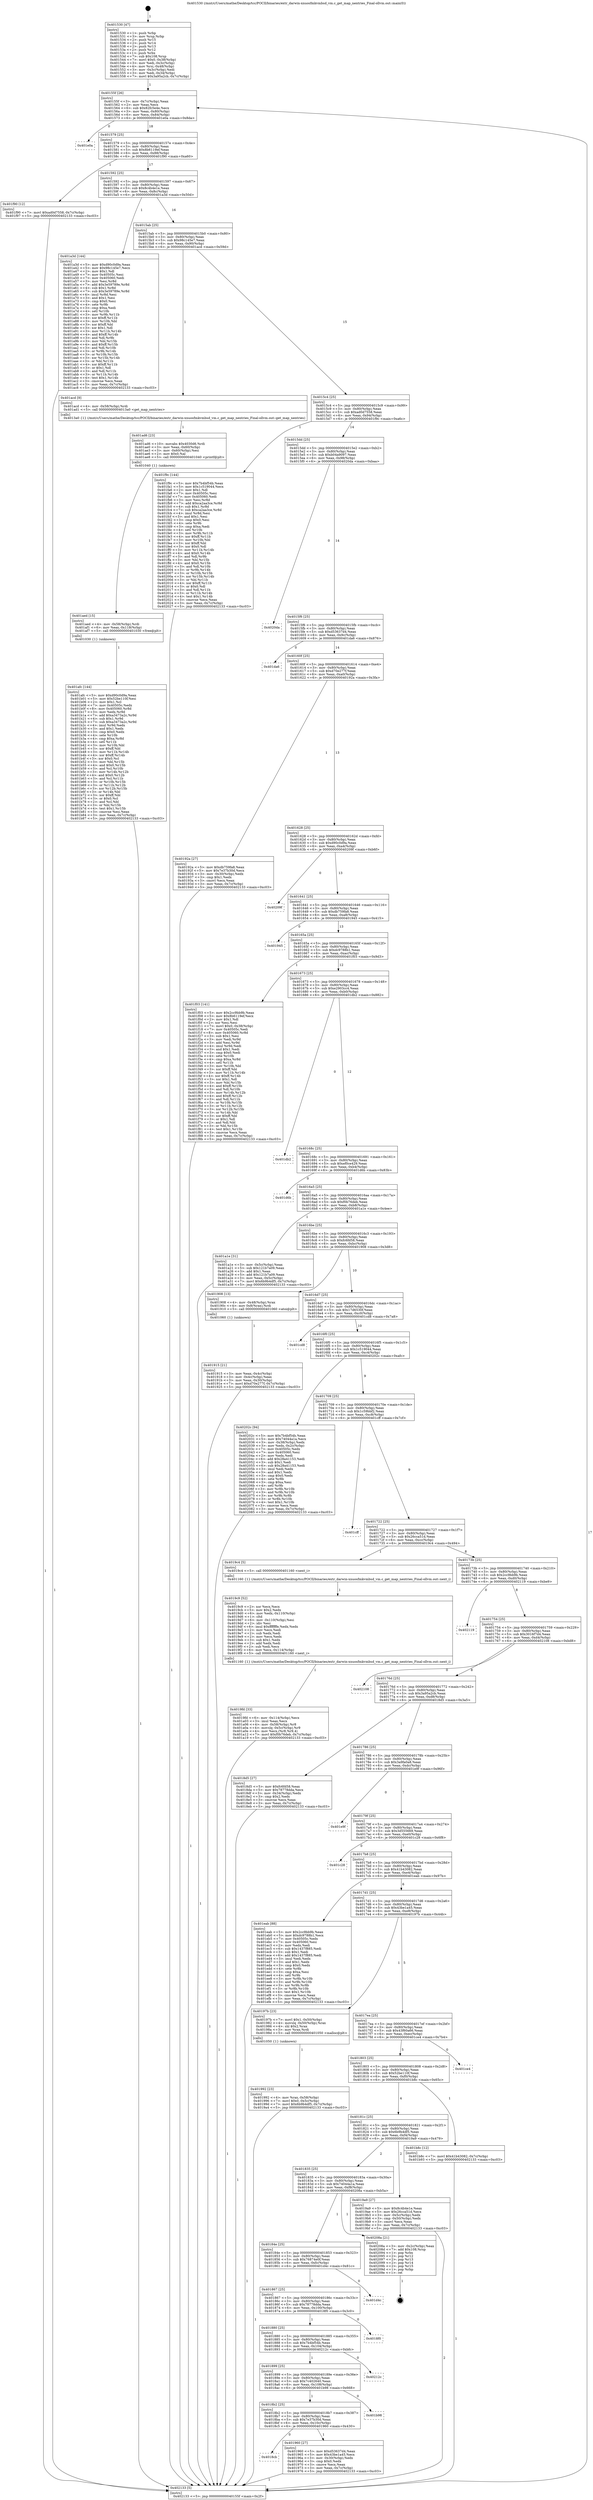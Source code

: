 digraph "0x401530" {
  label = "0x401530 (/mnt/c/Users/mathe/Desktop/tcc/POCII/binaries/extr_darwin-xnuosfmkvmbsd_vm.c_get_map_nentries_Final-ollvm.out::main(0))"
  labelloc = "t"
  node[shape=record]

  Entry [label="",width=0.3,height=0.3,shape=circle,fillcolor=black,style=filled]
  "0x40155f" [label="{
     0x40155f [26]\l
     | [instrs]\l
     &nbsp;&nbsp;0x40155f \<+3\>: mov -0x7c(%rbp),%eax\l
     &nbsp;&nbsp;0x401562 \<+2\>: mov %eax,%ecx\l
     &nbsp;&nbsp;0x401564 \<+6\>: sub $0x82fc5e4e,%ecx\l
     &nbsp;&nbsp;0x40156a \<+3\>: mov %eax,-0x80(%rbp)\l
     &nbsp;&nbsp;0x40156d \<+6\>: mov %ecx,-0x84(%rbp)\l
     &nbsp;&nbsp;0x401573 \<+6\>: je 0000000000401e0a \<main+0x8da\>\l
  }"]
  "0x401e0a" [label="{
     0x401e0a\l
  }", style=dashed]
  "0x401579" [label="{
     0x401579 [25]\l
     | [instrs]\l
     &nbsp;&nbsp;0x401579 \<+5\>: jmp 000000000040157e \<main+0x4e\>\l
     &nbsp;&nbsp;0x40157e \<+3\>: mov -0x80(%rbp),%eax\l
     &nbsp;&nbsp;0x401581 \<+5\>: sub $0x8b6119ef,%eax\l
     &nbsp;&nbsp;0x401586 \<+6\>: mov %eax,-0x88(%rbp)\l
     &nbsp;&nbsp;0x40158c \<+6\>: je 0000000000401f90 \<main+0xa60\>\l
  }"]
  Exit [label="",width=0.3,height=0.3,shape=circle,fillcolor=black,style=filled,peripheries=2]
  "0x401f90" [label="{
     0x401f90 [12]\l
     | [instrs]\l
     &nbsp;&nbsp;0x401f90 \<+7\>: movl $0xad0d7558,-0x7c(%rbp)\l
     &nbsp;&nbsp;0x401f97 \<+5\>: jmp 0000000000402133 \<main+0xc03\>\l
  }"]
  "0x401592" [label="{
     0x401592 [25]\l
     | [instrs]\l
     &nbsp;&nbsp;0x401592 \<+5\>: jmp 0000000000401597 \<main+0x67\>\l
     &nbsp;&nbsp;0x401597 \<+3\>: mov -0x80(%rbp),%eax\l
     &nbsp;&nbsp;0x40159a \<+5\>: sub $0x8c4b4e1e,%eax\l
     &nbsp;&nbsp;0x40159f \<+6\>: mov %eax,-0x8c(%rbp)\l
     &nbsp;&nbsp;0x4015a5 \<+6\>: je 0000000000401a3d \<main+0x50d\>\l
  }"]
  "0x401afc" [label="{
     0x401afc [144]\l
     | [instrs]\l
     &nbsp;&nbsp;0x401afc \<+5\>: mov $0xd90c0d9a,%eax\l
     &nbsp;&nbsp;0x401b01 \<+5\>: mov $0x52be110f,%esi\l
     &nbsp;&nbsp;0x401b06 \<+2\>: mov $0x1,%cl\l
     &nbsp;&nbsp;0x401b08 \<+7\>: mov 0x40505c,%edx\l
     &nbsp;&nbsp;0x401b0f \<+8\>: mov 0x405060,%r8d\l
     &nbsp;&nbsp;0x401b17 \<+3\>: mov %edx,%r9d\l
     &nbsp;&nbsp;0x401b1a \<+7\>: add $0xa3473a2c,%r9d\l
     &nbsp;&nbsp;0x401b21 \<+4\>: sub $0x1,%r9d\l
     &nbsp;&nbsp;0x401b25 \<+7\>: sub $0xa3473a2c,%r9d\l
     &nbsp;&nbsp;0x401b2c \<+4\>: imul %r9d,%edx\l
     &nbsp;&nbsp;0x401b30 \<+3\>: and $0x1,%edx\l
     &nbsp;&nbsp;0x401b33 \<+3\>: cmp $0x0,%edx\l
     &nbsp;&nbsp;0x401b36 \<+4\>: sete %r10b\l
     &nbsp;&nbsp;0x401b3a \<+4\>: cmp $0xa,%r8d\l
     &nbsp;&nbsp;0x401b3e \<+4\>: setl %r11b\l
     &nbsp;&nbsp;0x401b42 \<+3\>: mov %r10b,%bl\l
     &nbsp;&nbsp;0x401b45 \<+3\>: xor $0xff,%bl\l
     &nbsp;&nbsp;0x401b48 \<+3\>: mov %r11b,%r14b\l
     &nbsp;&nbsp;0x401b4b \<+4\>: xor $0xff,%r14b\l
     &nbsp;&nbsp;0x401b4f \<+3\>: xor $0x0,%cl\l
     &nbsp;&nbsp;0x401b52 \<+3\>: mov %bl,%r15b\l
     &nbsp;&nbsp;0x401b55 \<+4\>: and $0x0,%r15b\l
     &nbsp;&nbsp;0x401b59 \<+3\>: and %cl,%r10b\l
     &nbsp;&nbsp;0x401b5c \<+3\>: mov %r14b,%r12b\l
     &nbsp;&nbsp;0x401b5f \<+4\>: and $0x0,%r12b\l
     &nbsp;&nbsp;0x401b63 \<+3\>: and %cl,%r11b\l
     &nbsp;&nbsp;0x401b66 \<+3\>: or %r10b,%r15b\l
     &nbsp;&nbsp;0x401b69 \<+3\>: or %r11b,%r12b\l
     &nbsp;&nbsp;0x401b6c \<+3\>: xor %r12b,%r15b\l
     &nbsp;&nbsp;0x401b6f \<+3\>: or %r14b,%bl\l
     &nbsp;&nbsp;0x401b72 \<+3\>: xor $0xff,%bl\l
     &nbsp;&nbsp;0x401b75 \<+3\>: or $0x0,%cl\l
     &nbsp;&nbsp;0x401b78 \<+2\>: and %cl,%bl\l
     &nbsp;&nbsp;0x401b7a \<+3\>: or %bl,%r15b\l
     &nbsp;&nbsp;0x401b7d \<+4\>: test $0x1,%r15b\l
     &nbsp;&nbsp;0x401b81 \<+3\>: cmovne %esi,%eax\l
     &nbsp;&nbsp;0x401b84 \<+3\>: mov %eax,-0x7c(%rbp)\l
     &nbsp;&nbsp;0x401b87 \<+5\>: jmp 0000000000402133 \<main+0xc03\>\l
  }"]
  "0x401a3d" [label="{
     0x401a3d [144]\l
     | [instrs]\l
     &nbsp;&nbsp;0x401a3d \<+5\>: mov $0xd90c0d9a,%eax\l
     &nbsp;&nbsp;0x401a42 \<+5\>: mov $0x98c145e7,%ecx\l
     &nbsp;&nbsp;0x401a47 \<+2\>: mov $0x1,%dl\l
     &nbsp;&nbsp;0x401a49 \<+7\>: mov 0x40505c,%esi\l
     &nbsp;&nbsp;0x401a50 \<+7\>: mov 0x405060,%edi\l
     &nbsp;&nbsp;0x401a57 \<+3\>: mov %esi,%r8d\l
     &nbsp;&nbsp;0x401a5a \<+7\>: add $0x3e59789e,%r8d\l
     &nbsp;&nbsp;0x401a61 \<+4\>: sub $0x1,%r8d\l
     &nbsp;&nbsp;0x401a65 \<+7\>: sub $0x3e59789e,%r8d\l
     &nbsp;&nbsp;0x401a6c \<+4\>: imul %r8d,%esi\l
     &nbsp;&nbsp;0x401a70 \<+3\>: and $0x1,%esi\l
     &nbsp;&nbsp;0x401a73 \<+3\>: cmp $0x0,%esi\l
     &nbsp;&nbsp;0x401a76 \<+4\>: sete %r9b\l
     &nbsp;&nbsp;0x401a7a \<+3\>: cmp $0xa,%edi\l
     &nbsp;&nbsp;0x401a7d \<+4\>: setl %r10b\l
     &nbsp;&nbsp;0x401a81 \<+3\>: mov %r9b,%r11b\l
     &nbsp;&nbsp;0x401a84 \<+4\>: xor $0xff,%r11b\l
     &nbsp;&nbsp;0x401a88 \<+3\>: mov %r10b,%bl\l
     &nbsp;&nbsp;0x401a8b \<+3\>: xor $0xff,%bl\l
     &nbsp;&nbsp;0x401a8e \<+3\>: xor $0x1,%dl\l
     &nbsp;&nbsp;0x401a91 \<+3\>: mov %r11b,%r14b\l
     &nbsp;&nbsp;0x401a94 \<+4\>: and $0xff,%r14b\l
     &nbsp;&nbsp;0x401a98 \<+3\>: and %dl,%r9b\l
     &nbsp;&nbsp;0x401a9b \<+3\>: mov %bl,%r15b\l
     &nbsp;&nbsp;0x401a9e \<+4\>: and $0xff,%r15b\l
     &nbsp;&nbsp;0x401aa2 \<+3\>: and %dl,%r10b\l
     &nbsp;&nbsp;0x401aa5 \<+3\>: or %r9b,%r14b\l
     &nbsp;&nbsp;0x401aa8 \<+3\>: or %r10b,%r15b\l
     &nbsp;&nbsp;0x401aab \<+3\>: xor %r15b,%r14b\l
     &nbsp;&nbsp;0x401aae \<+3\>: or %bl,%r11b\l
     &nbsp;&nbsp;0x401ab1 \<+4\>: xor $0xff,%r11b\l
     &nbsp;&nbsp;0x401ab5 \<+3\>: or $0x1,%dl\l
     &nbsp;&nbsp;0x401ab8 \<+3\>: and %dl,%r11b\l
     &nbsp;&nbsp;0x401abb \<+3\>: or %r11b,%r14b\l
     &nbsp;&nbsp;0x401abe \<+4\>: test $0x1,%r14b\l
     &nbsp;&nbsp;0x401ac2 \<+3\>: cmovne %ecx,%eax\l
     &nbsp;&nbsp;0x401ac5 \<+3\>: mov %eax,-0x7c(%rbp)\l
     &nbsp;&nbsp;0x401ac8 \<+5\>: jmp 0000000000402133 \<main+0xc03\>\l
  }"]
  "0x4015ab" [label="{
     0x4015ab [25]\l
     | [instrs]\l
     &nbsp;&nbsp;0x4015ab \<+5\>: jmp 00000000004015b0 \<main+0x80\>\l
     &nbsp;&nbsp;0x4015b0 \<+3\>: mov -0x80(%rbp),%eax\l
     &nbsp;&nbsp;0x4015b3 \<+5\>: sub $0x98c145e7,%eax\l
     &nbsp;&nbsp;0x4015b8 \<+6\>: mov %eax,-0x90(%rbp)\l
     &nbsp;&nbsp;0x4015be \<+6\>: je 0000000000401acd \<main+0x59d\>\l
  }"]
  "0x401aed" [label="{
     0x401aed [15]\l
     | [instrs]\l
     &nbsp;&nbsp;0x401aed \<+4\>: mov -0x58(%rbp),%rdi\l
     &nbsp;&nbsp;0x401af1 \<+6\>: mov %eax,-0x118(%rbp)\l
     &nbsp;&nbsp;0x401af7 \<+5\>: call 0000000000401030 \<free@plt\>\l
     | [calls]\l
     &nbsp;&nbsp;0x401030 \{1\} (unknown)\l
  }"]
  "0x401acd" [label="{
     0x401acd [9]\l
     | [instrs]\l
     &nbsp;&nbsp;0x401acd \<+4\>: mov -0x58(%rbp),%rdi\l
     &nbsp;&nbsp;0x401ad1 \<+5\>: call 00000000004013a0 \<get_map_nentries\>\l
     | [calls]\l
     &nbsp;&nbsp;0x4013a0 \{1\} (/mnt/c/Users/mathe/Desktop/tcc/POCII/binaries/extr_darwin-xnuosfmkvmbsd_vm.c_get_map_nentries_Final-ollvm.out::get_map_nentries)\l
  }"]
  "0x4015c4" [label="{
     0x4015c4 [25]\l
     | [instrs]\l
     &nbsp;&nbsp;0x4015c4 \<+5\>: jmp 00000000004015c9 \<main+0x99\>\l
     &nbsp;&nbsp;0x4015c9 \<+3\>: mov -0x80(%rbp),%eax\l
     &nbsp;&nbsp;0x4015cc \<+5\>: sub $0xad0d7558,%eax\l
     &nbsp;&nbsp;0x4015d1 \<+6\>: mov %eax,-0x94(%rbp)\l
     &nbsp;&nbsp;0x4015d7 \<+6\>: je 0000000000401f9c \<main+0xa6c\>\l
  }"]
  "0x401ad6" [label="{
     0x401ad6 [23]\l
     | [instrs]\l
     &nbsp;&nbsp;0x401ad6 \<+10\>: movabs $0x4030d6,%rdi\l
     &nbsp;&nbsp;0x401ae0 \<+3\>: mov %eax,-0x60(%rbp)\l
     &nbsp;&nbsp;0x401ae3 \<+3\>: mov -0x60(%rbp),%esi\l
     &nbsp;&nbsp;0x401ae6 \<+2\>: mov $0x0,%al\l
     &nbsp;&nbsp;0x401ae8 \<+5\>: call 0000000000401040 \<printf@plt\>\l
     | [calls]\l
     &nbsp;&nbsp;0x401040 \{1\} (unknown)\l
  }"]
  "0x401f9c" [label="{
     0x401f9c [144]\l
     | [instrs]\l
     &nbsp;&nbsp;0x401f9c \<+5\>: mov $0x7b4bf54b,%eax\l
     &nbsp;&nbsp;0x401fa1 \<+5\>: mov $0x1c519044,%ecx\l
     &nbsp;&nbsp;0x401fa6 \<+2\>: mov $0x1,%dl\l
     &nbsp;&nbsp;0x401fa8 \<+7\>: mov 0x40505c,%esi\l
     &nbsp;&nbsp;0x401faf \<+7\>: mov 0x405060,%edi\l
     &nbsp;&nbsp;0x401fb6 \<+3\>: mov %esi,%r8d\l
     &nbsp;&nbsp;0x401fb9 \<+7\>: add $0xca2aa3ce,%r8d\l
     &nbsp;&nbsp;0x401fc0 \<+4\>: sub $0x1,%r8d\l
     &nbsp;&nbsp;0x401fc4 \<+7\>: sub $0xca2aa3ce,%r8d\l
     &nbsp;&nbsp;0x401fcb \<+4\>: imul %r8d,%esi\l
     &nbsp;&nbsp;0x401fcf \<+3\>: and $0x1,%esi\l
     &nbsp;&nbsp;0x401fd2 \<+3\>: cmp $0x0,%esi\l
     &nbsp;&nbsp;0x401fd5 \<+4\>: sete %r9b\l
     &nbsp;&nbsp;0x401fd9 \<+3\>: cmp $0xa,%edi\l
     &nbsp;&nbsp;0x401fdc \<+4\>: setl %r10b\l
     &nbsp;&nbsp;0x401fe0 \<+3\>: mov %r9b,%r11b\l
     &nbsp;&nbsp;0x401fe3 \<+4\>: xor $0xff,%r11b\l
     &nbsp;&nbsp;0x401fe7 \<+3\>: mov %r10b,%bl\l
     &nbsp;&nbsp;0x401fea \<+3\>: xor $0xff,%bl\l
     &nbsp;&nbsp;0x401fed \<+3\>: xor $0x0,%dl\l
     &nbsp;&nbsp;0x401ff0 \<+3\>: mov %r11b,%r14b\l
     &nbsp;&nbsp;0x401ff3 \<+4\>: and $0x0,%r14b\l
     &nbsp;&nbsp;0x401ff7 \<+3\>: and %dl,%r9b\l
     &nbsp;&nbsp;0x401ffa \<+3\>: mov %bl,%r15b\l
     &nbsp;&nbsp;0x401ffd \<+4\>: and $0x0,%r15b\l
     &nbsp;&nbsp;0x402001 \<+3\>: and %dl,%r10b\l
     &nbsp;&nbsp;0x402004 \<+3\>: or %r9b,%r14b\l
     &nbsp;&nbsp;0x402007 \<+3\>: or %r10b,%r15b\l
     &nbsp;&nbsp;0x40200a \<+3\>: xor %r15b,%r14b\l
     &nbsp;&nbsp;0x40200d \<+3\>: or %bl,%r11b\l
     &nbsp;&nbsp;0x402010 \<+4\>: xor $0xff,%r11b\l
     &nbsp;&nbsp;0x402014 \<+3\>: or $0x0,%dl\l
     &nbsp;&nbsp;0x402017 \<+3\>: and %dl,%r11b\l
     &nbsp;&nbsp;0x40201a \<+3\>: or %r11b,%r14b\l
     &nbsp;&nbsp;0x40201d \<+4\>: test $0x1,%r14b\l
     &nbsp;&nbsp;0x402021 \<+3\>: cmovne %ecx,%eax\l
     &nbsp;&nbsp;0x402024 \<+3\>: mov %eax,-0x7c(%rbp)\l
     &nbsp;&nbsp;0x402027 \<+5\>: jmp 0000000000402133 \<main+0xc03\>\l
  }"]
  "0x4015dd" [label="{
     0x4015dd [25]\l
     | [instrs]\l
     &nbsp;&nbsp;0x4015dd \<+5\>: jmp 00000000004015e2 \<main+0xb2\>\l
     &nbsp;&nbsp;0x4015e2 \<+3\>: mov -0x80(%rbp),%eax\l
     &nbsp;&nbsp;0x4015e5 \<+5\>: sub $0xb04a9097,%eax\l
     &nbsp;&nbsp;0x4015ea \<+6\>: mov %eax,-0x98(%rbp)\l
     &nbsp;&nbsp;0x4015f0 \<+6\>: je 00000000004020da \<main+0xbaa\>\l
  }"]
  "0x4019fd" [label="{
     0x4019fd [33]\l
     | [instrs]\l
     &nbsp;&nbsp;0x4019fd \<+6\>: mov -0x114(%rbp),%ecx\l
     &nbsp;&nbsp;0x401a03 \<+3\>: imul %eax,%ecx\l
     &nbsp;&nbsp;0x401a06 \<+4\>: mov -0x58(%rbp),%r8\l
     &nbsp;&nbsp;0x401a0a \<+4\>: movslq -0x5c(%rbp),%r9\l
     &nbsp;&nbsp;0x401a0e \<+4\>: mov %ecx,(%r8,%r9,4)\l
     &nbsp;&nbsp;0x401a12 \<+7\>: movl $0xf0b76deb,-0x7c(%rbp)\l
     &nbsp;&nbsp;0x401a19 \<+5\>: jmp 0000000000402133 \<main+0xc03\>\l
  }"]
  "0x4020da" [label="{
     0x4020da\l
  }", style=dashed]
  "0x4015f6" [label="{
     0x4015f6 [25]\l
     | [instrs]\l
     &nbsp;&nbsp;0x4015f6 \<+5\>: jmp 00000000004015fb \<main+0xcb\>\l
     &nbsp;&nbsp;0x4015fb \<+3\>: mov -0x80(%rbp),%eax\l
     &nbsp;&nbsp;0x4015fe \<+5\>: sub $0xd53637d4,%eax\l
     &nbsp;&nbsp;0x401603 \<+6\>: mov %eax,-0x9c(%rbp)\l
     &nbsp;&nbsp;0x401609 \<+6\>: je 0000000000401da6 \<main+0x876\>\l
  }"]
  "0x4019c9" [label="{
     0x4019c9 [52]\l
     | [instrs]\l
     &nbsp;&nbsp;0x4019c9 \<+2\>: xor %ecx,%ecx\l
     &nbsp;&nbsp;0x4019cb \<+5\>: mov $0x2,%edx\l
     &nbsp;&nbsp;0x4019d0 \<+6\>: mov %edx,-0x110(%rbp)\l
     &nbsp;&nbsp;0x4019d6 \<+1\>: cltd\l
     &nbsp;&nbsp;0x4019d7 \<+6\>: mov -0x110(%rbp),%esi\l
     &nbsp;&nbsp;0x4019dd \<+2\>: idiv %esi\l
     &nbsp;&nbsp;0x4019df \<+6\>: imul $0xfffffffe,%edx,%edx\l
     &nbsp;&nbsp;0x4019e5 \<+2\>: mov %ecx,%edi\l
     &nbsp;&nbsp;0x4019e7 \<+2\>: sub %edx,%edi\l
     &nbsp;&nbsp;0x4019e9 \<+2\>: mov %ecx,%edx\l
     &nbsp;&nbsp;0x4019eb \<+3\>: sub $0x1,%edx\l
     &nbsp;&nbsp;0x4019ee \<+2\>: add %edx,%edi\l
     &nbsp;&nbsp;0x4019f0 \<+2\>: sub %edi,%ecx\l
     &nbsp;&nbsp;0x4019f2 \<+6\>: mov %ecx,-0x114(%rbp)\l
     &nbsp;&nbsp;0x4019f8 \<+5\>: call 0000000000401160 \<next_i\>\l
     | [calls]\l
     &nbsp;&nbsp;0x401160 \{1\} (/mnt/c/Users/mathe/Desktop/tcc/POCII/binaries/extr_darwin-xnuosfmkvmbsd_vm.c_get_map_nentries_Final-ollvm.out::next_i)\l
  }"]
  "0x401da6" [label="{
     0x401da6\l
  }", style=dashed]
  "0x40160f" [label="{
     0x40160f [25]\l
     | [instrs]\l
     &nbsp;&nbsp;0x40160f \<+5\>: jmp 0000000000401614 \<main+0xe4\>\l
     &nbsp;&nbsp;0x401614 \<+3\>: mov -0x80(%rbp),%eax\l
     &nbsp;&nbsp;0x401617 \<+5\>: sub $0xd70e277f,%eax\l
     &nbsp;&nbsp;0x40161c \<+6\>: mov %eax,-0xa0(%rbp)\l
     &nbsp;&nbsp;0x401622 \<+6\>: je 000000000040192a \<main+0x3fa\>\l
  }"]
  "0x401992" [label="{
     0x401992 [23]\l
     | [instrs]\l
     &nbsp;&nbsp;0x401992 \<+4\>: mov %rax,-0x58(%rbp)\l
     &nbsp;&nbsp;0x401996 \<+7\>: movl $0x0,-0x5c(%rbp)\l
     &nbsp;&nbsp;0x40199d \<+7\>: movl $0x6b9b4df5,-0x7c(%rbp)\l
     &nbsp;&nbsp;0x4019a4 \<+5\>: jmp 0000000000402133 \<main+0xc03\>\l
  }"]
  "0x40192a" [label="{
     0x40192a [27]\l
     | [instrs]\l
     &nbsp;&nbsp;0x40192a \<+5\>: mov $0xdb759fa8,%eax\l
     &nbsp;&nbsp;0x40192f \<+5\>: mov $0x7e37b30d,%ecx\l
     &nbsp;&nbsp;0x401934 \<+3\>: mov -0x30(%rbp),%edx\l
     &nbsp;&nbsp;0x401937 \<+3\>: cmp $0x1,%edx\l
     &nbsp;&nbsp;0x40193a \<+3\>: cmovl %ecx,%eax\l
     &nbsp;&nbsp;0x40193d \<+3\>: mov %eax,-0x7c(%rbp)\l
     &nbsp;&nbsp;0x401940 \<+5\>: jmp 0000000000402133 \<main+0xc03\>\l
  }"]
  "0x401628" [label="{
     0x401628 [25]\l
     | [instrs]\l
     &nbsp;&nbsp;0x401628 \<+5\>: jmp 000000000040162d \<main+0xfd\>\l
     &nbsp;&nbsp;0x40162d \<+3\>: mov -0x80(%rbp),%eax\l
     &nbsp;&nbsp;0x401630 \<+5\>: sub $0xd90c0d9a,%eax\l
     &nbsp;&nbsp;0x401635 \<+6\>: mov %eax,-0xa4(%rbp)\l
     &nbsp;&nbsp;0x40163b \<+6\>: je 000000000040209f \<main+0xb6f\>\l
  }"]
  "0x4018cb" [label="{
     0x4018cb\l
  }", style=dashed]
  "0x40209f" [label="{
     0x40209f\l
  }", style=dashed]
  "0x401641" [label="{
     0x401641 [25]\l
     | [instrs]\l
     &nbsp;&nbsp;0x401641 \<+5\>: jmp 0000000000401646 \<main+0x116\>\l
     &nbsp;&nbsp;0x401646 \<+3\>: mov -0x80(%rbp),%eax\l
     &nbsp;&nbsp;0x401649 \<+5\>: sub $0xdb759fa8,%eax\l
     &nbsp;&nbsp;0x40164e \<+6\>: mov %eax,-0xa8(%rbp)\l
     &nbsp;&nbsp;0x401654 \<+6\>: je 0000000000401945 \<main+0x415\>\l
  }"]
  "0x401960" [label="{
     0x401960 [27]\l
     | [instrs]\l
     &nbsp;&nbsp;0x401960 \<+5\>: mov $0xd53637d4,%eax\l
     &nbsp;&nbsp;0x401965 \<+5\>: mov $0x43be1a45,%ecx\l
     &nbsp;&nbsp;0x40196a \<+3\>: mov -0x30(%rbp),%edx\l
     &nbsp;&nbsp;0x40196d \<+3\>: cmp $0x0,%edx\l
     &nbsp;&nbsp;0x401970 \<+3\>: cmove %ecx,%eax\l
     &nbsp;&nbsp;0x401973 \<+3\>: mov %eax,-0x7c(%rbp)\l
     &nbsp;&nbsp;0x401976 \<+5\>: jmp 0000000000402133 \<main+0xc03\>\l
  }"]
  "0x401945" [label="{
     0x401945\l
  }", style=dashed]
  "0x40165a" [label="{
     0x40165a [25]\l
     | [instrs]\l
     &nbsp;&nbsp;0x40165a \<+5\>: jmp 000000000040165f \<main+0x12f\>\l
     &nbsp;&nbsp;0x40165f \<+3\>: mov -0x80(%rbp),%eax\l
     &nbsp;&nbsp;0x401662 \<+5\>: sub $0xdc9788b1,%eax\l
     &nbsp;&nbsp;0x401667 \<+6\>: mov %eax,-0xac(%rbp)\l
     &nbsp;&nbsp;0x40166d \<+6\>: je 0000000000401f03 \<main+0x9d3\>\l
  }"]
  "0x4018b2" [label="{
     0x4018b2 [25]\l
     | [instrs]\l
     &nbsp;&nbsp;0x4018b2 \<+5\>: jmp 00000000004018b7 \<main+0x387\>\l
     &nbsp;&nbsp;0x4018b7 \<+3\>: mov -0x80(%rbp),%eax\l
     &nbsp;&nbsp;0x4018ba \<+5\>: sub $0x7e37b30d,%eax\l
     &nbsp;&nbsp;0x4018bf \<+6\>: mov %eax,-0x10c(%rbp)\l
     &nbsp;&nbsp;0x4018c5 \<+6\>: je 0000000000401960 \<main+0x430\>\l
  }"]
  "0x401f03" [label="{
     0x401f03 [141]\l
     | [instrs]\l
     &nbsp;&nbsp;0x401f03 \<+5\>: mov $0x2cc9bb9b,%eax\l
     &nbsp;&nbsp;0x401f08 \<+5\>: mov $0x8b6119ef,%ecx\l
     &nbsp;&nbsp;0x401f0d \<+2\>: mov $0x1,%dl\l
     &nbsp;&nbsp;0x401f0f \<+2\>: xor %esi,%esi\l
     &nbsp;&nbsp;0x401f11 \<+7\>: movl $0x0,-0x38(%rbp)\l
     &nbsp;&nbsp;0x401f18 \<+7\>: mov 0x40505c,%edi\l
     &nbsp;&nbsp;0x401f1f \<+8\>: mov 0x405060,%r8d\l
     &nbsp;&nbsp;0x401f27 \<+3\>: sub $0x1,%esi\l
     &nbsp;&nbsp;0x401f2a \<+3\>: mov %edi,%r9d\l
     &nbsp;&nbsp;0x401f2d \<+3\>: add %esi,%r9d\l
     &nbsp;&nbsp;0x401f30 \<+4\>: imul %r9d,%edi\l
     &nbsp;&nbsp;0x401f34 \<+3\>: and $0x1,%edi\l
     &nbsp;&nbsp;0x401f37 \<+3\>: cmp $0x0,%edi\l
     &nbsp;&nbsp;0x401f3a \<+4\>: sete %r10b\l
     &nbsp;&nbsp;0x401f3e \<+4\>: cmp $0xa,%r8d\l
     &nbsp;&nbsp;0x401f42 \<+4\>: setl %r11b\l
     &nbsp;&nbsp;0x401f46 \<+3\>: mov %r10b,%bl\l
     &nbsp;&nbsp;0x401f49 \<+3\>: xor $0xff,%bl\l
     &nbsp;&nbsp;0x401f4c \<+3\>: mov %r11b,%r14b\l
     &nbsp;&nbsp;0x401f4f \<+4\>: xor $0xff,%r14b\l
     &nbsp;&nbsp;0x401f53 \<+3\>: xor $0x1,%dl\l
     &nbsp;&nbsp;0x401f56 \<+3\>: mov %bl,%r15b\l
     &nbsp;&nbsp;0x401f59 \<+4\>: and $0xff,%r15b\l
     &nbsp;&nbsp;0x401f5d \<+3\>: and %dl,%r10b\l
     &nbsp;&nbsp;0x401f60 \<+3\>: mov %r14b,%r12b\l
     &nbsp;&nbsp;0x401f63 \<+4\>: and $0xff,%r12b\l
     &nbsp;&nbsp;0x401f67 \<+3\>: and %dl,%r11b\l
     &nbsp;&nbsp;0x401f6a \<+3\>: or %r10b,%r15b\l
     &nbsp;&nbsp;0x401f6d \<+3\>: or %r11b,%r12b\l
     &nbsp;&nbsp;0x401f70 \<+3\>: xor %r12b,%r15b\l
     &nbsp;&nbsp;0x401f73 \<+3\>: or %r14b,%bl\l
     &nbsp;&nbsp;0x401f76 \<+3\>: xor $0xff,%bl\l
     &nbsp;&nbsp;0x401f79 \<+3\>: or $0x1,%dl\l
     &nbsp;&nbsp;0x401f7c \<+2\>: and %dl,%bl\l
     &nbsp;&nbsp;0x401f7e \<+3\>: or %bl,%r15b\l
     &nbsp;&nbsp;0x401f81 \<+4\>: test $0x1,%r15b\l
     &nbsp;&nbsp;0x401f85 \<+3\>: cmovne %ecx,%eax\l
     &nbsp;&nbsp;0x401f88 \<+3\>: mov %eax,-0x7c(%rbp)\l
     &nbsp;&nbsp;0x401f8b \<+5\>: jmp 0000000000402133 \<main+0xc03\>\l
  }"]
  "0x401673" [label="{
     0x401673 [25]\l
     | [instrs]\l
     &nbsp;&nbsp;0x401673 \<+5\>: jmp 0000000000401678 \<main+0x148\>\l
     &nbsp;&nbsp;0x401678 \<+3\>: mov -0x80(%rbp),%eax\l
     &nbsp;&nbsp;0x40167b \<+5\>: sub $0xe2903cc4,%eax\l
     &nbsp;&nbsp;0x401680 \<+6\>: mov %eax,-0xb0(%rbp)\l
     &nbsp;&nbsp;0x401686 \<+6\>: je 0000000000401db2 \<main+0x882\>\l
  }"]
  "0x401b98" [label="{
     0x401b98\l
  }", style=dashed]
  "0x401db2" [label="{
     0x401db2\l
  }", style=dashed]
  "0x40168c" [label="{
     0x40168c [25]\l
     | [instrs]\l
     &nbsp;&nbsp;0x40168c \<+5\>: jmp 0000000000401691 \<main+0x161\>\l
     &nbsp;&nbsp;0x401691 \<+3\>: mov -0x80(%rbp),%eax\l
     &nbsp;&nbsp;0x401694 \<+5\>: sub $0xef0ce429,%eax\l
     &nbsp;&nbsp;0x401699 \<+6\>: mov %eax,-0xb4(%rbp)\l
     &nbsp;&nbsp;0x40169f \<+6\>: je 0000000000401d6b \<main+0x83b\>\l
  }"]
  "0x401899" [label="{
     0x401899 [25]\l
     | [instrs]\l
     &nbsp;&nbsp;0x401899 \<+5\>: jmp 000000000040189e \<main+0x36e\>\l
     &nbsp;&nbsp;0x40189e \<+3\>: mov -0x80(%rbp),%eax\l
     &nbsp;&nbsp;0x4018a1 \<+5\>: sub $0x7c402640,%eax\l
     &nbsp;&nbsp;0x4018a6 \<+6\>: mov %eax,-0x108(%rbp)\l
     &nbsp;&nbsp;0x4018ac \<+6\>: je 0000000000401b98 \<main+0x668\>\l
  }"]
  "0x401d6b" [label="{
     0x401d6b\l
  }", style=dashed]
  "0x4016a5" [label="{
     0x4016a5 [25]\l
     | [instrs]\l
     &nbsp;&nbsp;0x4016a5 \<+5\>: jmp 00000000004016aa \<main+0x17a\>\l
     &nbsp;&nbsp;0x4016aa \<+3\>: mov -0x80(%rbp),%eax\l
     &nbsp;&nbsp;0x4016ad \<+5\>: sub $0xf0b76deb,%eax\l
     &nbsp;&nbsp;0x4016b2 \<+6\>: mov %eax,-0xb8(%rbp)\l
     &nbsp;&nbsp;0x4016b8 \<+6\>: je 0000000000401a1e \<main+0x4ee\>\l
  }"]
  "0x40212c" [label="{
     0x40212c\l
  }", style=dashed]
  "0x401a1e" [label="{
     0x401a1e [31]\l
     | [instrs]\l
     &nbsp;&nbsp;0x401a1e \<+3\>: mov -0x5c(%rbp),%eax\l
     &nbsp;&nbsp;0x401a21 \<+5\>: sub $0x121b7a09,%eax\l
     &nbsp;&nbsp;0x401a26 \<+3\>: add $0x1,%eax\l
     &nbsp;&nbsp;0x401a29 \<+5\>: add $0x121b7a09,%eax\l
     &nbsp;&nbsp;0x401a2e \<+3\>: mov %eax,-0x5c(%rbp)\l
     &nbsp;&nbsp;0x401a31 \<+7\>: movl $0x6b9b4df5,-0x7c(%rbp)\l
     &nbsp;&nbsp;0x401a38 \<+5\>: jmp 0000000000402133 \<main+0xc03\>\l
  }"]
  "0x4016be" [label="{
     0x4016be [25]\l
     | [instrs]\l
     &nbsp;&nbsp;0x4016be \<+5\>: jmp 00000000004016c3 \<main+0x193\>\l
     &nbsp;&nbsp;0x4016c3 \<+3\>: mov -0x80(%rbp),%eax\l
     &nbsp;&nbsp;0x4016c6 \<+5\>: sub $0xfc6fd58,%eax\l
     &nbsp;&nbsp;0x4016cb \<+6\>: mov %eax,-0xbc(%rbp)\l
     &nbsp;&nbsp;0x4016d1 \<+6\>: je 0000000000401908 \<main+0x3d8\>\l
  }"]
  "0x401880" [label="{
     0x401880 [25]\l
     | [instrs]\l
     &nbsp;&nbsp;0x401880 \<+5\>: jmp 0000000000401885 \<main+0x355\>\l
     &nbsp;&nbsp;0x401885 \<+3\>: mov -0x80(%rbp),%eax\l
     &nbsp;&nbsp;0x401888 \<+5\>: sub $0x7b4bf54b,%eax\l
     &nbsp;&nbsp;0x40188d \<+6\>: mov %eax,-0x104(%rbp)\l
     &nbsp;&nbsp;0x401893 \<+6\>: je 000000000040212c \<main+0xbfc\>\l
  }"]
  "0x401908" [label="{
     0x401908 [13]\l
     | [instrs]\l
     &nbsp;&nbsp;0x401908 \<+4\>: mov -0x48(%rbp),%rax\l
     &nbsp;&nbsp;0x40190c \<+4\>: mov 0x8(%rax),%rdi\l
     &nbsp;&nbsp;0x401910 \<+5\>: call 0000000000401060 \<atoi@plt\>\l
     | [calls]\l
     &nbsp;&nbsp;0x401060 \{1\} (unknown)\l
  }"]
  "0x4016d7" [label="{
     0x4016d7 [25]\l
     | [instrs]\l
     &nbsp;&nbsp;0x4016d7 \<+5\>: jmp 00000000004016dc \<main+0x1ac\>\l
     &nbsp;&nbsp;0x4016dc \<+3\>: mov -0x80(%rbp),%eax\l
     &nbsp;&nbsp;0x4016df \<+5\>: sub $0x17d6530f,%eax\l
     &nbsp;&nbsp;0x4016e4 \<+6\>: mov %eax,-0xc0(%rbp)\l
     &nbsp;&nbsp;0x4016ea \<+6\>: je 0000000000401cd8 \<main+0x7a8\>\l
  }"]
  "0x4018f0" [label="{
     0x4018f0\l
  }", style=dashed]
  "0x401cd8" [label="{
     0x401cd8\l
  }", style=dashed]
  "0x4016f0" [label="{
     0x4016f0 [25]\l
     | [instrs]\l
     &nbsp;&nbsp;0x4016f0 \<+5\>: jmp 00000000004016f5 \<main+0x1c5\>\l
     &nbsp;&nbsp;0x4016f5 \<+3\>: mov -0x80(%rbp),%eax\l
     &nbsp;&nbsp;0x4016f8 \<+5\>: sub $0x1c519044,%eax\l
     &nbsp;&nbsp;0x4016fd \<+6\>: mov %eax,-0xc4(%rbp)\l
     &nbsp;&nbsp;0x401703 \<+6\>: je 000000000040202c \<main+0xafc\>\l
  }"]
  "0x401867" [label="{
     0x401867 [25]\l
     | [instrs]\l
     &nbsp;&nbsp;0x401867 \<+5\>: jmp 000000000040186c \<main+0x33c\>\l
     &nbsp;&nbsp;0x40186c \<+3\>: mov -0x80(%rbp),%eax\l
     &nbsp;&nbsp;0x40186f \<+5\>: sub $0x78778dda,%eax\l
     &nbsp;&nbsp;0x401874 \<+6\>: mov %eax,-0x100(%rbp)\l
     &nbsp;&nbsp;0x40187a \<+6\>: je 00000000004018f0 \<main+0x3c0\>\l
  }"]
  "0x40202c" [label="{
     0x40202c [94]\l
     | [instrs]\l
     &nbsp;&nbsp;0x40202c \<+5\>: mov $0x7b4bf54b,%eax\l
     &nbsp;&nbsp;0x402031 \<+5\>: mov $0x74044a1a,%ecx\l
     &nbsp;&nbsp;0x402036 \<+3\>: mov -0x38(%rbp),%edx\l
     &nbsp;&nbsp;0x402039 \<+3\>: mov %edx,-0x2c(%rbp)\l
     &nbsp;&nbsp;0x40203c \<+7\>: mov 0x40505c,%edx\l
     &nbsp;&nbsp;0x402043 \<+7\>: mov 0x405060,%esi\l
     &nbsp;&nbsp;0x40204a \<+2\>: mov %edx,%edi\l
     &nbsp;&nbsp;0x40204c \<+6\>: add $0x28a41153,%edi\l
     &nbsp;&nbsp;0x402052 \<+3\>: sub $0x1,%edi\l
     &nbsp;&nbsp;0x402055 \<+6\>: sub $0x28a41153,%edi\l
     &nbsp;&nbsp;0x40205b \<+3\>: imul %edi,%edx\l
     &nbsp;&nbsp;0x40205e \<+3\>: and $0x1,%edx\l
     &nbsp;&nbsp;0x402061 \<+3\>: cmp $0x0,%edx\l
     &nbsp;&nbsp;0x402064 \<+4\>: sete %r8b\l
     &nbsp;&nbsp;0x402068 \<+3\>: cmp $0xa,%esi\l
     &nbsp;&nbsp;0x40206b \<+4\>: setl %r9b\l
     &nbsp;&nbsp;0x40206f \<+3\>: mov %r8b,%r10b\l
     &nbsp;&nbsp;0x402072 \<+3\>: and %r9b,%r10b\l
     &nbsp;&nbsp;0x402075 \<+3\>: xor %r9b,%r8b\l
     &nbsp;&nbsp;0x402078 \<+3\>: or %r8b,%r10b\l
     &nbsp;&nbsp;0x40207b \<+4\>: test $0x1,%r10b\l
     &nbsp;&nbsp;0x40207f \<+3\>: cmovne %ecx,%eax\l
     &nbsp;&nbsp;0x402082 \<+3\>: mov %eax,-0x7c(%rbp)\l
     &nbsp;&nbsp;0x402085 \<+5\>: jmp 0000000000402133 \<main+0xc03\>\l
  }"]
  "0x401709" [label="{
     0x401709 [25]\l
     | [instrs]\l
     &nbsp;&nbsp;0x401709 \<+5\>: jmp 000000000040170e \<main+0x1de\>\l
     &nbsp;&nbsp;0x40170e \<+3\>: mov -0x80(%rbp),%eax\l
     &nbsp;&nbsp;0x401711 \<+5\>: sub $0x1c59bbf2,%eax\l
     &nbsp;&nbsp;0x401716 \<+6\>: mov %eax,-0xc8(%rbp)\l
     &nbsp;&nbsp;0x40171c \<+6\>: je 0000000000401cff \<main+0x7cf\>\l
  }"]
  "0x401d4c" [label="{
     0x401d4c\l
  }", style=dashed]
  "0x401cff" [label="{
     0x401cff\l
  }", style=dashed]
  "0x401722" [label="{
     0x401722 [25]\l
     | [instrs]\l
     &nbsp;&nbsp;0x401722 \<+5\>: jmp 0000000000401727 \<main+0x1f7\>\l
     &nbsp;&nbsp;0x401727 \<+3\>: mov -0x80(%rbp),%eax\l
     &nbsp;&nbsp;0x40172a \<+5\>: sub $0x26cca51d,%eax\l
     &nbsp;&nbsp;0x40172f \<+6\>: mov %eax,-0xcc(%rbp)\l
     &nbsp;&nbsp;0x401735 \<+6\>: je 00000000004019c4 \<main+0x494\>\l
  }"]
  "0x40184e" [label="{
     0x40184e [25]\l
     | [instrs]\l
     &nbsp;&nbsp;0x40184e \<+5\>: jmp 0000000000401853 \<main+0x323\>\l
     &nbsp;&nbsp;0x401853 \<+3\>: mov -0x80(%rbp),%eax\l
     &nbsp;&nbsp;0x401856 \<+5\>: sub $0x76874e0f,%eax\l
     &nbsp;&nbsp;0x40185b \<+6\>: mov %eax,-0xfc(%rbp)\l
     &nbsp;&nbsp;0x401861 \<+6\>: je 0000000000401d4c \<main+0x81c\>\l
  }"]
  "0x4019c4" [label="{
     0x4019c4 [5]\l
     | [instrs]\l
     &nbsp;&nbsp;0x4019c4 \<+5\>: call 0000000000401160 \<next_i\>\l
     | [calls]\l
     &nbsp;&nbsp;0x401160 \{1\} (/mnt/c/Users/mathe/Desktop/tcc/POCII/binaries/extr_darwin-xnuosfmkvmbsd_vm.c_get_map_nentries_Final-ollvm.out::next_i)\l
  }"]
  "0x40173b" [label="{
     0x40173b [25]\l
     | [instrs]\l
     &nbsp;&nbsp;0x40173b \<+5\>: jmp 0000000000401740 \<main+0x210\>\l
     &nbsp;&nbsp;0x401740 \<+3\>: mov -0x80(%rbp),%eax\l
     &nbsp;&nbsp;0x401743 \<+5\>: sub $0x2cc9bb9b,%eax\l
     &nbsp;&nbsp;0x401748 \<+6\>: mov %eax,-0xd0(%rbp)\l
     &nbsp;&nbsp;0x40174e \<+6\>: je 0000000000402119 \<main+0xbe9\>\l
  }"]
  "0x40208a" [label="{
     0x40208a [21]\l
     | [instrs]\l
     &nbsp;&nbsp;0x40208a \<+3\>: mov -0x2c(%rbp),%eax\l
     &nbsp;&nbsp;0x40208d \<+7\>: add $0x108,%rsp\l
     &nbsp;&nbsp;0x402094 \<+1\>: pop %rbx\l
     &nbsp;&nbsp;0x402095 \<+2\>: pop %r12\l
     &nbsp;&nbsp;0x402097 \<+2\>: pop %r13\l
     &nbsp;&nbsp;0x402099 \<+2\>: pop %r14\l
     &nbsp;&nbsp;0x40209b \<+2\>: pop %r15\l
     &nbsp;&nbsp;0x40209d \<+1\>: pop %rbp\l
     &nbsp;&nbsp;0x40209e \<+1\>: ret\l
  }"]
  "0x402119" [label="{
     0x402119\l
  }", style=dashed]
  "0x401754" [label="{
     0x401754 [25]\l
     | [instrs]\l
     &nbsp;&nbsp;0x401754 \<+5\>: jmp 0000000000401759 \<main+0x229\>\l
     &nbsp;&nbsp;0x401759 \<+3\>: mov -0x80(%rbp),%eax\l
     &nbsp;&nbsp;0x40175c \<+5\>: sub $0x3016f7d4,%eax\l
     &nbsp;&nbsp;0x401761 \<+6\>: mov %eax,-0xd4(%rbp)\l
     &nbsp;&nbsp;0x401767 \<+6\>: je 0000000000402108 \<main+0xbd8\>\l
  }"]
  "0x401835" [label="{
     0x401835 [25]\l
     | [instrs]\l
     &nbsp;&nbsp;0x401835 \<+5\>: jmp 000000000040183a \<main+0x30a\>\l
     &nbsp;&nbsp;0x40183a \<+3\>: mov -0x80(%rbp),%eax\l
     &nbsp;&nbsp;0x40183d \<+5\>: sub $0x74044a1a,%eax\l
     &nbsp;&nbsp;0x401842 \<+6\>: mov %eax,-0xf8(%rbp)\l
     &nbsp;&nbsp;0x401848 \<+6\>: je 000000000040208a \<main+0xb5a\>\l
  }"]
  "0x402108" [label="{
     0x402108\l
  }", style=dashed]
  "0x40176d" [label="{
     0x40176d [25]\l
     | [instrs]\l
     &nbsp;&nbsp;0x40176d \<+5\>: jmp 0000000000401772 \<main+0x242\>\l
     &nbsp;&nbsp;0x401772 \<+3\>: mov -0x80(%rbp),%eax\l
     &nbsp;&nbsp;0x401775 \<+5\>: sub $0x3a95a2cb,%eax\l
     &nbsp;&nbsp;0x40177a \<+6\>: mov %eax,-0xd8(%rbp)\l
     &nbsp;&nbsp;0x401780 \<+6\>: je 00000000004018d5 \<main+0x3a5\>\l
  }"]
  "0x4019a9" [label="{
     0x4019a9 [27]\l
     | [instrs]\l
     &nbsp;&nbsp;0x4019a9 \<+5\>: mov $0x8c4b4e1e,%eax\l
     &nbsp;&nbsp;0x4019ae \<+5\>: mov $0x26cca51d,%ecx\l
     &nbsp;&nbsp;0x4019b3 \<+3\>: mov -0x5c(%rbp),%edx\l
     &nbsp;&nbsp;0x4019b6 \<+3\>: cmp -0x50(%rbp),%edx\l
     &nbsp;&nbsp;0x4019b9 \<+3\>: cmovl %ecx,%eax\l
     &nbsp;&nbsp;0x4019bc \<+3\>: mov %eax,-0x7c(%rbp)\l
     &nbsp;&nbsp;0x4019bf \<+5\>: jmp 0000000000402133 \<main+0xc03\>\l
  }"]
  "0x4018d5" [label="{
     0x4018d5 [27]\l
     | [instrs]\l
     &nbsp;&nbsp;0x4018d5 \<+5\>: mov $0xfc6fd58,%eax\l
     &nbsp;&nbsp;0x4018da \<+5\>: mov $0x78778dda,%ecx\l
     &nbsp;&nbsp;0x4018df \<+3\>: mov -0x34(%rbp),%edx\l
     &nbsp;&nbsp;0x4018e2 \<+3\>: cmp $0x2,%edx\l
     &nbsp;&nbsp;0x4018e5 \<+3\>: cmovne %ecx,%eax\l
     &nbsp;&nbsp;0x4018e8 \<+3\>: mov %eax,-0x7c(%rbp)\l
     &nbsp;&nbsp;0x4018eb \<+5\>: jmp 0000000000402133 \<main+0xc03\>\l
  }"]
  "0x401786" [label="{
     0x401786 [25]\l
     | [instrs]\l
     &nbsp;&nbsp;0x401786 \<+5\>: jmp 000000000040178b \<main+0x25b\>\l
     &nbsp;&nbsp;0x40178b \<+3\>: mov -0x80(%rbp),%eax\l
     &nbsp;&nbsp;0x40178e \<+5\>: sub $0x3a9fa0a8,%eax\l
     &nbsp;&nbsp;0x401793 \<+6\>: mov %eax,-0xdc(%rbp)\l
     &nbsp;&nbsp;0x401799 \<+6\>: je 0000000000401e9f \<main+0x96f\>\l
  }"]
  "0x402133" [label="{
     0x402133 [5]\l
     | [instrs]\l
     &nbsp;&nbsp;0x402133 \<+5\>: jmp 000000000040155f \<main+0x2f\>\l
  }"]
  "0x401530" [label="{
     0x401530 [47]\l
     | [instrs]\l
     &nbsp;&nbsp;0x401530 \<+1\>: push %rbp\l
     &nbsp;&nbsp;0x401531 \<+3\>: mov %rsp,%rbp\l
     &nbsp;&nbsp;0x401534 \<+2\>: push %r15\l
     &nbsp;&nbsp;0x401536 \<+2\>: push %r14\l
     &nbsp;&nbsp;0x401538 \<+2\>: push %r13\l
     &nbsp;&nbsp;0x40153a \<+2\>: push %r12\l
     &nbsp;&nbsp;0x40153c \<+1\>: push %rbx\l
     &nbsp;&nbsp;0x40153d \<+7\>: sub $0x108,%rsp\l
     &nbsp;&nbsp;0x401544 \<+7\>: movl $0x0,-0x38(%rbp)\l
     &nbsp;&nbsp;0x40154b \<+3\>: mov %edi,-0x3c(%rbp)\l
     &nbsp;&nbsp;0x40154e \<+4\>: mov %rsi,-0x48(%rbp)\l
     &nbsp;&nbsp;0x401552 \<+3\>: mov -0x3c(%rbp),%edi\l
     &nbsp;&nbsp;0x401555 \<+3\>: mov %edi,-0x34(%rbp)\l
     &nbsp;&nbsp;0x401558 \<+7\>: movl $0x3a95a2cb,-0x7c(%rbp)\l
  }"]
  "0x401915" [label="{
     0x401915 [21]\l
     | [instrs]\l
     &nbsp;&nbsp;0x401915 \<+3\>: mov %eax,-0x4c(%rbp)\l
     &nbsp;&nbsp;0x401918 \<+3\>: mov -0x4c(%rbp),%eax\l
     &nbsp;&nbsp;0x40191b \<+3\>: mov %eax,-0x30(%rbp)\l
     &nbsp;&nbsp;0x40191e \<+7\>: movl $0xd70e277f,-0x7c(%rbp)\l
     &nbsp;&nbsp;0x401925 \<+5\>: jmp 0000000000402133 \<main+0xc03\>\l
  }"]
  "0x40181c" [label="{
     0x40181c [25]\l
     | [instrs]\l
     &nbsp;&nbsp;0x40181c \<+5\>: jmp 0000000000401821 \<main+0x2f1\>\l
     &nbsp;&nbsp;0x401821 \<+3\>: mov -0x80(%rbp),%eax\l
     &nbsp;&nbsp;0x401824 \<+5\>: sub $0x6b9b4df5,%eax\l
     &nbsp;&nbsp;0x401829 \<+6\>: mov %eax,-0xf4(%rbp)\l
     &nbsp;&nbsp;0x40182f \<+6\>: je 00000000004019a9 \<main+0x479\>\l
  }"]
  "0x401e9f" [label="{
     0x401e9f\l
  }", style=dashed]
  "0x40179f" [label="{
     0x40179f [25]\l
     | [instrs]\l
     &nbsp;&nbsp;0x40179f \<+5\>: jmp 00000000004017a4 \<main+0x274\>\l
     &nbsp;&nbsp;0x4017a4 \<+3\>: mov -0x80(%rbp),%eax\l
     &nbsp;&nbsp;0x4017a7 \<+5\>: sub $0x3d555669,%eax\l
     &nbsp;&nbsp;0x4017ac \<+6\>: mov %eax,-0xe0(%rbp)\l
     &nbsp;&nbsp;0x4017b2 \<+6\>: je 0000000000401c28 \<main+0x6f8\>\l
  }"]
  "0x401b8c" [label="{
     0x401b8c [12]\l
     | [instrs]\l
     &nbsp;&nbsp;0x401b8c \<+7\>: movl $0x41b43082,-0x7c(%rbp)\l
     &nbsp;&nbsp;0x401b93 \<+5\>: jmp 0000000000402133 \<main+0xc03\>\l
  }"]
  "0x401c28" [label="{
     0x401c28\l
  }", style=dashed]
  "0x4017b8" [label="{
     0x4017b8 [25]\l
     | [instrs]\l
     &nbsp;&nbsp;0x4017b8 \<+5\>: jmp 00000000004017bd \<main+0x28d\>\l
     &nbsp;&nbsp;0x4017bd \<+3\>: mov -0x80(%rbp),%eax\l
     &nbsp;&nbsp;0x4017c0 \<+5\>: sub $0x41b43082,%eax\l
     &nbsp;&nbsp;0x4017c5 \<+6\>: mov %eax,-0xe4(%rbp)\l
     &nbsp;&nbsp;0x4017cb \<+6\>: je 0000000000401eab \<main+0x97b\>\l
  }"]
  "0x401803" [label="{
     0x401803 [25]\l
     | [instrs]\l
     &nbsp;&nbsp;0x401803 \<+5\>: jmp 0000000000401808 \<main+0x2d8\>\l
     &nbsp;&nbsp;0x401808 \<+3\>: mov -0x80(%rbp),%eax\l
     &nbsp;&nbsp;0x40180b \<+5\>: sub $0x52be110f,%eax\l
     &nbsp;&nbsp;0x401810 \<+6\>: mov %eax,-0xf0(%rbp)\l
     &nbsp;&nbsp;0x401816 \<+6\>: je 0000000000401b8c \<main+0x65c\>\l
  }"]
  "0x401eab" [label="{
     0x401eab [88]\l
     | [instrs]\l
     &nbsp;&nbsp;0x401eab \<+5\>: mov $0x2cc9bb9b,%eax\l
     &nbsp;&nbsp;0x401eb0 \<+5\>: mov $0xdc9788b1,%ecx\l
     &nbsp;&nbsp;0x401eb5 \<+7\>: mov 0x40505c,%edx\l
     &nbsp;&nbsp;0x401ebc \<+7\>: mov 0x405060,%esi\l
     &nbsp;&nbsp;0x401ec3 \<+2\>: mov %edx,%edi\l
     &nbsp;&nbsp;0x401ec5 \<+6\>: sub $0x1437f885,%edi\l
     &nbsp;&nbsp;0x401ecb \<+3\>: sub $0x1,%edi\l
     &nbsp;&nbsp;0x401ece \<+6\>: add $0x1437f885,%edi\l
     &nbsp;&nbsp;0x401ed4 \<+3\>: imul %edi,%edx\l
     &nbsp;&nbsp;0x401ed7 \<+3\>: and $0x1,%edx\l
     &nbsp;&nbsp;0x401eda \<+3\>: cmp $0x0,%edx\l
     &nbsp;&nbsp;0x401edd \<+4\>: sete %r8b\l
     &nbsp;&nbsp;0x401ee1 \<+3\>: cmp $0xa,%esi\l
     &nbsp;&nbsp;0x401ee4 \<+4\>: setl %r9b\l
     &nbsp;&nbsp;0x401ee8 \<+3\>: mov %r8b,%r10b\l
     &nbsp;&nbsp;0x401eeb \<+3\>: and %r9b,%r10b\l
     &nbsp;&nbsp;0x401eee \<+3\>: xor %r9b,%r8b\l
     &nbsp;&nbsp;0x401ef1 \<+3\>: or %r8b,%r10b\l
     &nbsp;&nbsp;0x401ef4 \<+4\>: test $0x1,%r10b\l
     &nbsp;&nbsp;0x401ef8 \<+3\>: cmovne %ecx,%eax\l
     &nbsp;&nbsp;0x401efb \<+3\>: mov %eax,-0x7c(%rbp)\l
     &nbsp;&nbsp;0x401efe \<+5\>: jmp 0000000000402133 \<main+0xc03\>\l
  }"]
  "0x4017d1" [label="{
     0x4017d1 [25]\l
     | [instrs]\l
     &nbsp;&nbsp;0x4017d1 \<+5\>: jmp 00000000004017d6 \<main+0x2a6\>\l
     &nbsp;&nbsp;0x4017d6 \<+3\>: mov -0x80(%rbp),%eax\l
     &nbsp;&nbsp;0x4017d9 \<+5\>: sub $0x43be1a45,%eax\l
     &nbsp;&nbsp;0x4017de \<+6\>: mov %eax,-0xe8(%rbp)\l
     &nbsp;&nbsp;0x4017e4 \<+6\>: je 000000000040197b \<main+0x44b\>\l
  }"]
  "0x401ce4" [label="{
     0x401ce4\l
  }", style=dashed]
  "0x40197b" [label="{
     0x40197b [23]\l
     | [instrs]\l
     &nbsp;&nbsp;0x40197b \<+7\>: movl $0x1,-0x50(%rbp)\l
     &nbsp;&nbsp;0x401982 \<+4\>: movslq -0x50(%rbp),%rax\l
     &nbsp;&nbsp;0x401986 \<+4\>: shl $0x2,%rax\l
     &nbsp;&nbsp;0x40198a \<+3\>: mov %rax,%rdi\l
     &nbsp;&nbsp;0x40198d \<+5\>: call 0000000000401050 \<malloc@plt\>\l
     | [calls]\l
     &nbsp;&nbsp;0x401050 \{1\} (unknown)\l
  }"]
  "0x4017ea" [label="{
     0x4017ea [25]\l
     | [instrs]\l
     &nbsp;&nbsp;0x4017ea \<+5\>: jmp 00000000004017ef \<main+0x2bf\>\l
     &nbsp;&nbsp;0x4017ef \<+3\>: mov -0x80(%rbp),%eax\l
     &nbsp;&nbsp;0x4017f2 \<+5\>: sub $0x43f60a66,%eax\l
     &nbsp;&nbsp;0x4017f7 \<+6\>: mov %eax,-0xec(%rbp)\l
     &nbsp;&nbsp;0x4017fd \<+6\>: je 0000000000401ce4 \<main+0x7b4\>\l
  }"]
  Entry -> "0x401530" [label=" 1"]
  "0x40155f" -> "0x401e0a" [label=" 0"]
  "0x40155f" -> "0x401579" [label=" 18"]
  "0x40208a" -> Exit [label=" 1"]
  "0x401579" -> "0x401f90" [label=" 1"]
  "0x401579" -> "0x401592" [label=" 17"]
  "0x40202c" -> "0x402133" [label=" 1"]
  "0x401592" -> "0x401a3d" [label=" 1"]
  "0x401592" -> "0x4015ab" [label=" 16"]
  "0x401f9c" -> "0x402133" [label=" 1"]
  "0x4015ab" -> "0x401acd" [label=" 1"]
  "0x4015ab" -> "0x4015c4" [label=" 15"]
  "0x401f90" -> "0x402133" [label=" 1"]
  "0x4015c4" -> "0x401f9c" [label=" 1"]
  "0x4015c4" -> "0x4015dd" [label=" 14"]
  "0x401f03" -> "0x402133" [label=" 1"]
  "0x4015dd" -> "0x4020da" [label=" 0"]
  "0x4015dd" -> "0x4015f6" [label=" 14"]
  "0x401eab" -> "0x402133" [label=" 1"]
  "0x4015f6" -> "0x401da6" [label=" 0"]
  "0x4015f6" -> "0x40160f" [label=" 14"]
  "0x401b8c" -> "0x402133" [label=" 1"]
  "0x40160f" -> "0x40192a" [label=" 1"]
  "0x40160f" -> "0x401628" [label=" 13"]
  "0x401afc" -> "0x402133" [label=" 1"]
  "0x401628" -> "0x40209f" [label=" 0"]
  "0x401628" -> "0x401641" [label=" 13"]
  "0x401aed" -> "0x401afc" [label=" 1"]
  "0x401641" -> "0x401945" [label=" 0"]
  "0x401641" -> "0x40165a" [label=" 13"]
  "0x401ad6" -> "0x401aed" [label=" 1"]
  "0x40165a" -> "0x401f03" [label=" 1"]
  "0x40165a" -> "0x401673" [label=" 12"]
  "0x401a3d" -> "0x402133" [label=" 1"]
  "0x401673" -> "0x401db2" [label=" 0"]
  "0x401673" -> "0x40168c" [label=" 12"]
  "0x401a1e" -> "0x402133" [label=" 1"]
  "0x40168c" -> "0x401d6b" [label=" 0"]
  "0x40168c" -> "0x4016a5" [label=" 12"]
  "0x4019c9" -> "0x4019fd" [label=" 1"]
  "0x4016a5" -> "0x401a1e" [label=" 1"]
  "0x4016a5" -> "0x4016be" [label=" 11"]
  "0x4019c4" -> "0x4019c9" [label=" 1"]
  "0x4016be" -> "0x401908" [label=" 1"]
  "0x4016be" -> "0x4016d7" [label=" 10"]
  "0x401992" -> "0x402133" [label=" 1"]
  "0x4016d7" -> "0x401cd8" [label=" 0"]
  "0x4016d7" -> "0x4016f0" [label=" 10"]
  "0x40197b" -> "0x401992" [label=" 1"]
  "0x4016f0" -> "0x40202c" [label=" 1"]
  "0x4016f0" -> "0x401709" [label=" 9"]
  "0x4018b2" -> "0x4018cb" [label=" 0"]
  "0x401709" -> "0x401cff" [label=" 0"]
  "0x401709" -> "0x401722" [label=" 9"]
  "0x4018b2" -> "0x401960" [label=" 1"]
  "0x401722" -> "0x4019c4" [label=" 1"]
  "0x401722" -> "0x40173b" [label=" 8"]
  "0x401899" -> "0x4018b2" [label=" 1"]
  "0x40173b" -> "0x402119" [label=" 0"]
  "0x40173b" -> "0x401754" [label=" 8"]
  "0x401899" -> "0x401b98" [label=" 0"]
  "0x401754" -> "0x402108" [label=" 0"]
  "0x401754" -> "0x40176d" [label=" 8"]
  "0x401880" -> "0x401899" [label=" 1"]
  "0x40176d" -> "0x4018d5" [label=" 1"]
  "0x40176d" -> "0x401786" [label=" 7"]
  "0x4018d5" -> "0x402133" [label=" 1"]
  "0x401530" -> "0x40155f" [label=" 1"]
  "0x402133" -> "0x40155f" [label=" 17"]
  "0x401908" -> "0x401915" [label=" 1"]
  "0x401915" -> "0x402133" [label=" 1"]
  "0x40192a" -> "0x402133" [label=" 1"]
  "0x401880" -> "0x40212c" [label=" 0"]
  "0x401786" -> "0x401e9f" [label=" 0"]
  "0x401786" -> "0x40179f" [label=" 7"]
  "0x401867" -> "0x401880" [label=" 1"]
  "0x40179f" -> "0x401c28" [label=" 0"]
  "0x40179f" -> "0x4017b8" [label=" 7"]
  "0x401867" -> "0x4018f0" [label=" 0"]
  "0x4017b8" -> "0x401eab" [label=" 1"]
  "0x4017b8" -> "0x4017d1" [label=" 6"]
  "0x40184e" -> "0x401867" [label=" 1"]
  "0x4017d1" -> "0x40197b" [label=" 1"]
  "0x4017d1" -> "0x4017ea" [label=" 5"]
  "0x40184e" -> "0x401d4c" [label=" 0"]
  "0x4017ea" -> "0x401ce4" [label=" 0"]
  "0x4017ea" -> "0x401803" [label=" 5"]
  "0x401960" -> "0x402133" [label=" 1"]
  "0x401803" -> "0x401b8c" [label=" 1"]
  "0x401803" -> "0x40181c" [label=" 4"]
  "0x4019a9" -> "0x402133" [label=" 2"]
  "0x40181c" -> "0x4019a9" [label=" 2"]
  "0x40181c" -> "0x401835" [label=" 2"]
  "0x4019fd" -> "0x402133" [label=" 1"]
  "0x401835" -> "0x40208a" [label=" 1"]
  "0x401835" -> "0x40184e" [label=" 1"]
  "0x401acd" -> "0x401ad6" [label=" 1"]
}
